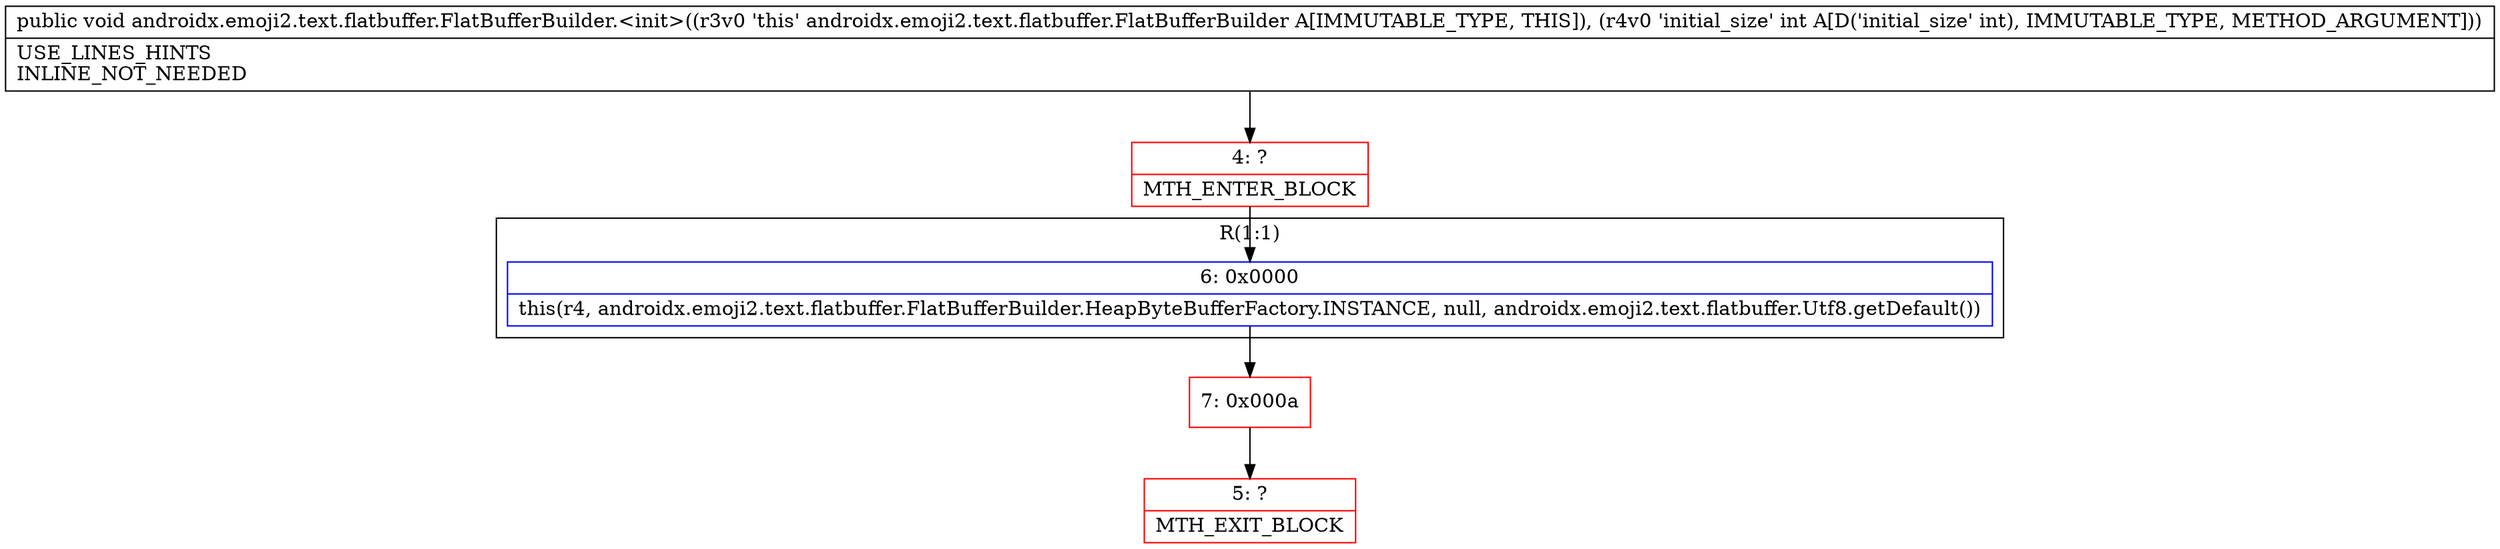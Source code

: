 digraph "CFG forandroidx.emoji2.text.flatbuffer.FlatBufferBuilder.\<init\>(I)V" {
subgraph cluster_Region_1457895134 {
label = "R(1:1)";
node [shape=record,color=blue];
Node_6 [shape=record,label="{6\:\ 0x0000|this(r4, androidx.emoji2.text.flatbuffer.FlatBufferBuilder.HeapByteBufferFactory.INSTANCE, null, androidx.emoji2.text.flatbuffer.Utf8.getDefault())\l}"];
}
Node_4 [shape=record,color=red,label="{4\:\ ?|MTH_ENTER_BLOCK\l}"];
Node_7 [shape=record,color=red,label="{7\:\ 0x000a}"];
Node_5 [shape=record,color=red,label="{5\:\ ?|MTH_EXIT_BLOCK\l}"];
MethodNode[shape=record,label="{public void androidx.emoji2.text.flatbuffer.FlatBufferBuilder.\<init\>((r3v0 'this' androidx.emoji2.text.flatbuffer.FlatBufferBuilder A[IMMUTABLE_TYPE, THIS]), (r4v0 'initial_size' int A[D('initial_size' int), IMMUTABLE_TYPE, METHOD_ARGUMENT]))  | USE_LINES_HINTS\lINLINE_NOT_NEEDED\l}"];
MethodNode -> Node_4;Node_6 -> Node_7;
Node_4 -> Node_6;
Node_7 -> Node_5;
}

